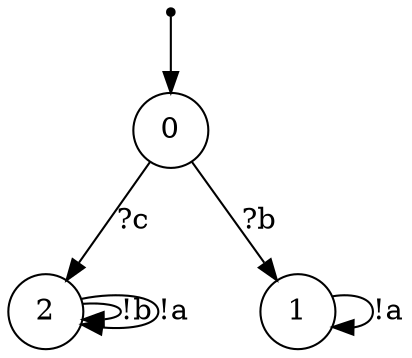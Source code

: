 digraph {
 node [shape=point] ENTRY
 node [shape=circle]
 ENTRY -> 0
0 -> 2 [label="?c"]
2 -> 2 [label="!b"]
2 -> 2 [label="!a"]
0 -> 1 [label="?b"]
1 -> 1 [label="!a"]
}